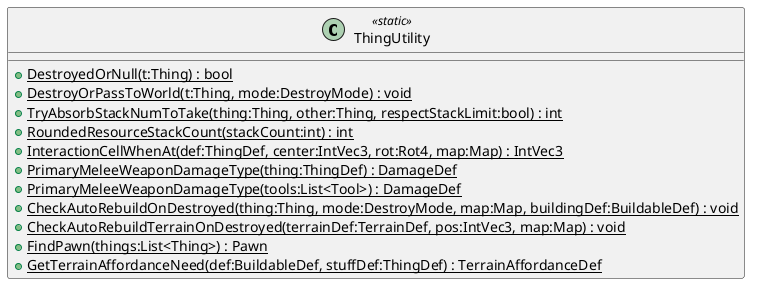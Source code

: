 @startuml
class ThingUtility <<static>> {
    + {static} DestroyedOrNull(t:Thing) : bool
    + {static} DestroyOrPassToWorld(t:Thing, mode:DestroyMode) : void
    + {static} TryAbsorbStackNumToTake(thing:Thing, other:Thing, respectStackLimit:bool) : int
    + {static} RoundedResourceStackCount(stackCount:int) : int
    + {static} InteractionCellWhenAt(def:ThingDef, center:IntVec3, rot:Rot4, map:Map) : IntVec3
    + {static} PrimaryMeleeWeaponDamageType(thing:ThingDef) : DamageDef
    + {static} PrimaryMeleeWeaponDamageType(tools:List<Tool>) : DamageDef
    + {static} CheckAutoRebuildOnDestroyed(thing:Thing, mode:DestroyMode, map:Map, buildingDef:BuildableDef) : void
    + {static} CheckAutoRebuildTerrainOnDestroyed(terrainDef:TerrainDef, pos:IntVec3, map:Map) : void
    + {static} FindPawn(things:List<Thing>) : Pawn
    + {static} GetTerrainAffordanceNeed(def:BuildableDef, stuffDef:ThingDef) : TerrainAffordanceDef
}
@enduml
